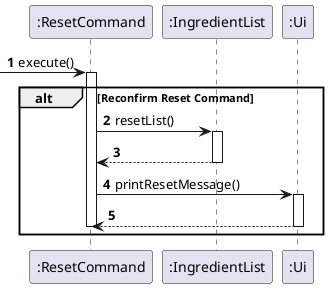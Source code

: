 @startuml
'https://plantuml.com/sequence-diagram

autonumber

-> ":ResetCommand": execute()
activate ":ResetCommand"

alt Reconfirm Reset Command

    ":ResetCommand" -> ":IngredientList": resetList()
    activate ":IngredientList"
    ":ResetCommand" <-- ":IngredientList":
    deactivate ":IngredientList"

    ":ResetCommand" -> ":Ui": printResetMessage()
    activate ":Ui"
    ":ResetCommand" <-- ":Ui"
    deactivate ":Ui"

deactivate ":ResetCommand"
end

@enduml